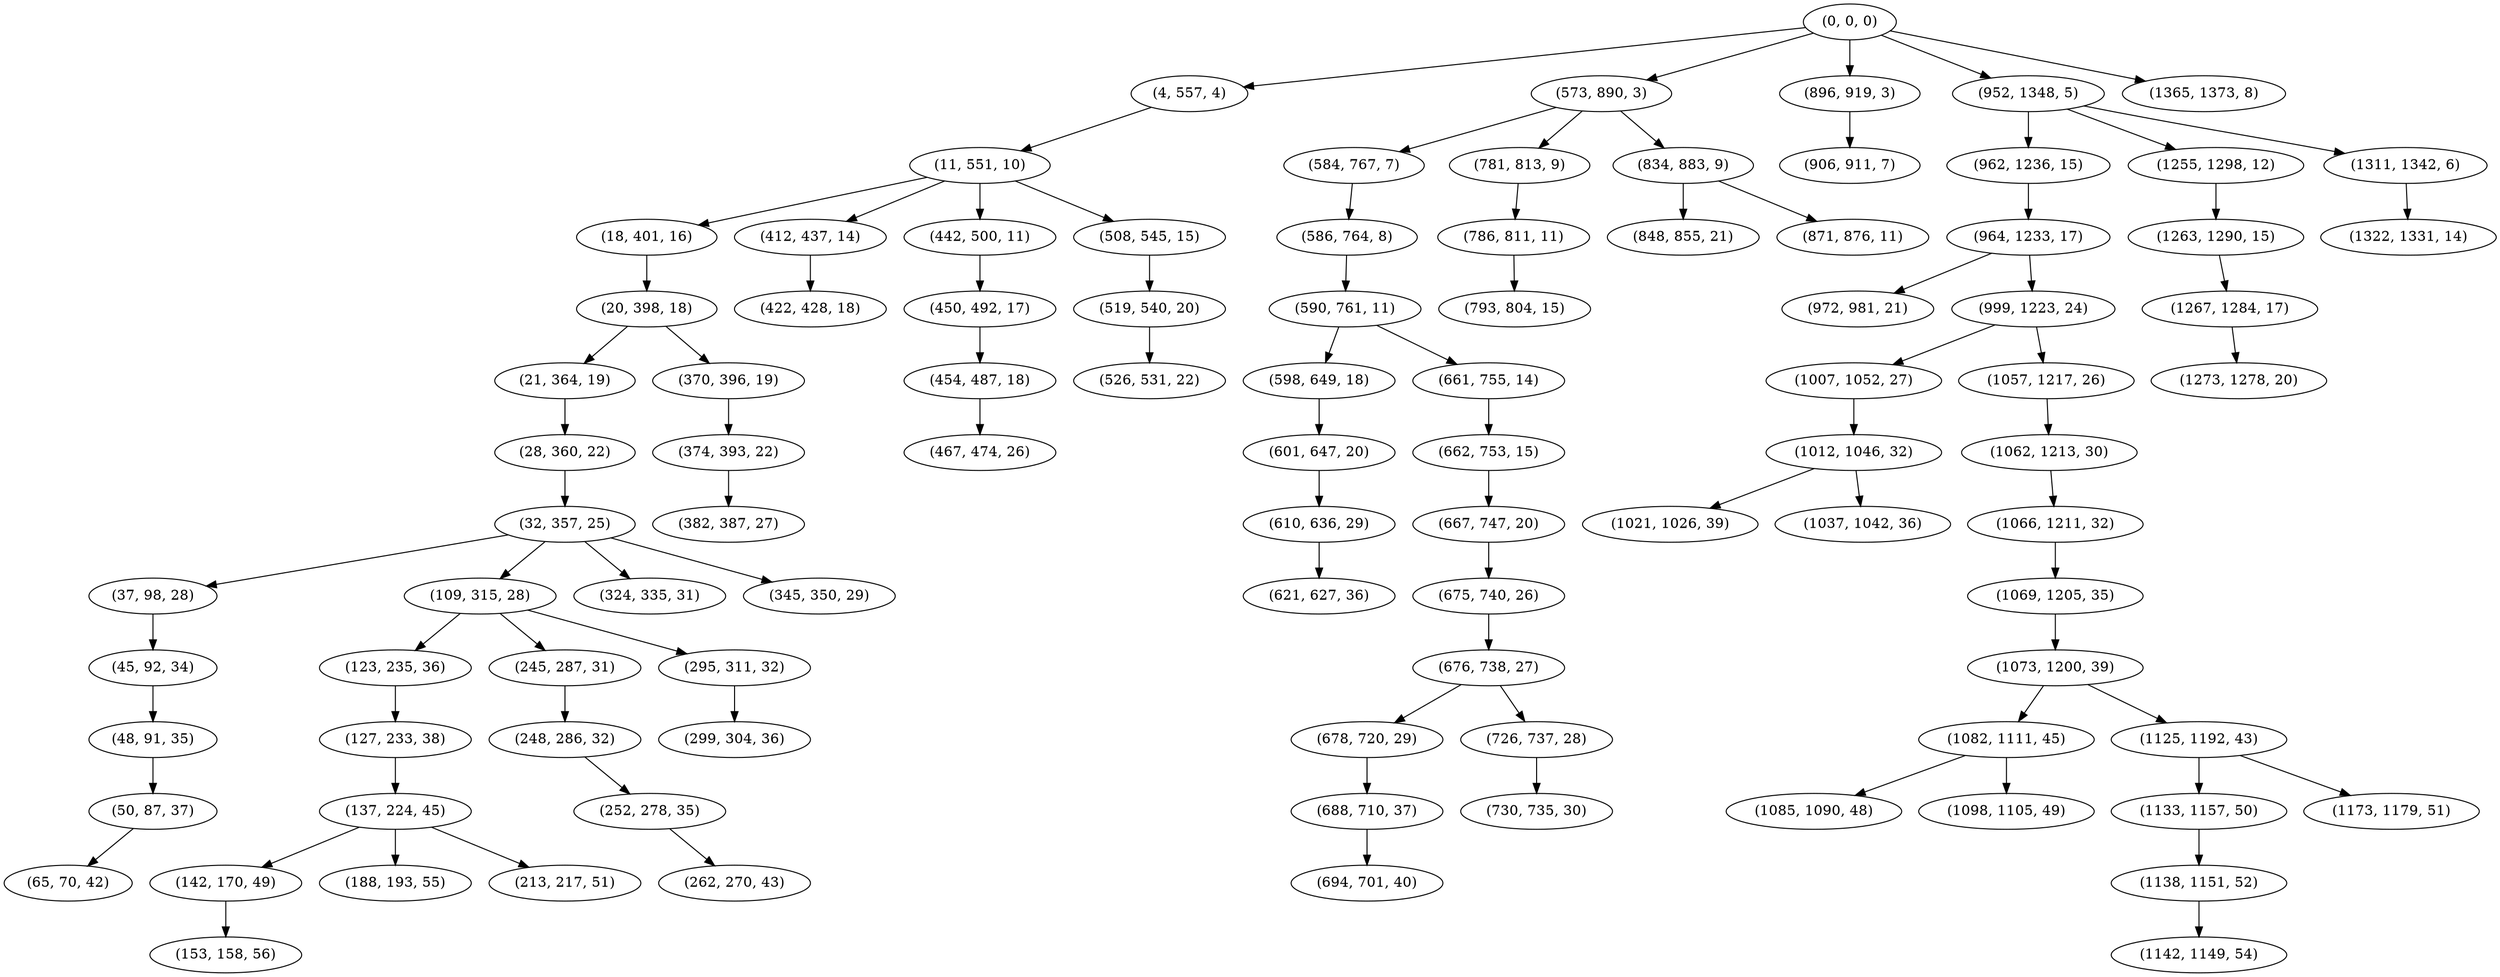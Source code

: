 digraph tree {
    "(0, 0, 0)";
    "(4, 557, 4)";
    "(11, 551, 10)";
    "(18, 401, 16)";
    "(20, 398, 18)";
    "(21, 364, 19)";
    "(28, 360, 22)";
    "(32, 357, 25)";
    "(37, 98, 28)";
    "(45, 92, 34)";
    "(48, 91, 35)";
    "(50, 87, 37)";
    "(65, 70, 42)";
    "(109, 315, 28)";
    "(123, 235, 36)";
    "(127, 233, 38)";
    "(137, 224, 45)";
    "(142, 170, 49)";
    "(153, 158, 56)";
    "(188, 193, 55)";
    "(213, 217, 51)";
    "(245, 287, 31)";
    "(248, 286, 32)";
    "(252, 278, 35)";
    "(262, 270, 43)";
    "(295, 311, 32)";
    "(299, 304, 36)";
    "(324, 335, 31)";
    "(345, 350, 29)";
    "(370, 396, 19)";
    "(374, 393, 22)";
    "(382, 387, 27)";
    "(412, 437, 14)";
    "(422, 428, 18)";
    "(442, 500, 11)";
    "(450, 492, 17)";
    "(454, 487, 18)";
    "(467, 474, 26)";
    "(508, 545, 15)";
    "(519, 540, 20)";
    "(526, 531, 22)";
    "(573, 890, 3)";
    "(584, 767, 7)";
    "(586, 764, 8)";
    "(590, 761, 11)";
    "(598, 649, 18)";
    "(601, 647, 20)";
    "(610, 636, 29)";
    "(621, 627, 36)";
    "(661, 755, 14)";
    "(662, 753, 15)";
    "(667, 747, 20)";
    "(675, 740, 26)";
    "(676, 738, 27)";
    "(678, 720, 29)";
    "(688, 710, 37)";
    "(694, 701, 40)";
    "(726, 737, 28)";
    "(730, 735, 30)";
    "(781, 813, 9)";
    "(786, 811, 11)";
    "(793, 804, 15)";
    "(834, 883, 9)";
    "(848, 855, 21)";
    "(871, 876, 11)";
    "(896, 919, 3)";
    "(906, 911, 7)";
    "(952, 1348, 5)";
    "(962, 1236, 15)";
    "(964, 1233, 17)";
    "(972, 981, 21)";
    "(999, 1223, 24)";
    "(1007, 1052, 27)";
    "(1012, 1046, 32)";
    "(1021, 1026, 39)";
    "(1037, 1042, 36)";
    "(1057, 1217, 26)";
    "(1062, 1213, 30)";
    "(1066, 1211, 32)";
    "(1069, 1205, 35)";
    "(1073, 1200, 39)";
    "(1082, 1111, 45)";
    "(1085, 1090, 48)";
    "(1098, 1105, 49)";
    "(1125, 1192, 43)";
    "(1133, 1157, 50)";
    "(1138, 1151, 52)";
    "(1142, 1149, 54)";
    "(1173, 1179, 51)";
    "(1255, 1298, 12)";
    "(1263, 1290, 15)";
    "(1267, 1284, 17)";
    "(1273, 1278, 20)";
    "(1311, 1342, 6)";
    "(1322, 1331, 14)";
    "(1365, 1373, 8)";
    "(0, 0, 0)" -> "(4, 557, 4)";
    "(0, 0, 0)" -> "(573, 890, 3)";
    "(0, 0, 0)" -> "(896, 919, 3)";
    "(0, 0, 0)" -> "(952, 1348, 5)";
    "(0, 0, 0)" -> "(1365, 1373, 8)";
    "(4, 557, 4)" -> "(11, 551, 10)";
    "(11, 551, 10)" -> "(18, 401, 16)";
    "(11, 551, 10)" -> "(412, 437, 14)";
    "(11, 551, 10)" -> "(442, 500, 11)";
    "(11, 551, 10)" -> "(508, 545, 15)";
    "(18, 401, 16)" -> "(20, 398, 18)";
    "(20, 398, 18)" -> "(21, 364, 19)";
    "(20, 398, 18)" -> "(370, 396, 19)";
    "(21, 364, 19)" -> "(28, 360, 22)";
    "(28, 360, 22)" -> "(32, 357, 25)";
    "(32, 357, 25)" -> "(37, 98, 28)";
    "(32, 357, 25)" -> "(109, 315, 28)";
    "(32, 357, 25)" -> "(324, 335, 31)";
    "(32, 357, 25)" -> "(345, 350, 29)";
    "(37, 98, 28)" -> "(45, 92, 34)";
    "(45, 92, 34)" -> "(48, 91, 35)";
    "(48, 91, 35)" -> "(50, 87, 37)";
    "(50, 87, 37)" -> "(65, 70, 42)";
    "(109, 315, 28)" -> "(123, 235, 36)";
    "(109, 315, 28)" -> "(245, 287, 31)";
    "(109, 315, 28)" -> "(295, 311, 32)";
    "(123, 235, 36)" -> "(127, 233, 38)";
    "(127, 233, 38)" -> "(137, 224, 45)";
    "(137, 224, 45)" -> "(142, 170, 49)";
    "(137, 224, 45)" -> "(188, 193, 55)";
    "(137, 224, 45)" -> "(213, 217, 51)";
    "(142, 170, 49)" -> "(153, 158, 56)";
    "(245, 287, 31)" -> "(248, 286, 32)";
    "(248, 286, 32)" -> "(252, 278, 35)";
    "(252, 278, 35)" -> "(262, 270, 43)";
    "(295, 311, 32)" -> "(299, 304, 36)";
    "(370, 396, 19)" -> "(374, 393, 22)";
    "(374, 393, 22)" -> "(382, 387, 27)";
    "(412, 437, 14)" -> "(422, 428, 18)";
    "(442, 500, 11)" -> "(450, 492, 17)";
    "(450, 492, 17)" -> "(454, 487, 18)";
    "(454, 487, 18)" -> "(467, 474, 26)";
    "(508, 545, 15)" -> "(519, 540, 20)";
    "(519, 540, 20)" -> "(526, 531, 22)";
    "(573, 890, 3)" -> "(584, 767, 7)";
    "(573, 890, 3)" -> "(781, 813, 9)";
    "(573, 890, 3)" -> "(834, 883, 9)";
    "(584, 767, 7)" -> "(586, 764, 8)";
    "(586, 764, 8)" -> "(590, 761, 11)";
    "(590, 761, 11)" -> "(598, 649, 18)";
    "(590, 761, 11)" -> "(661, 755, 14)";
    "(598, 649, 18)" -> "(601, 647, 20)";
    "(601, 647, 20)" -> "(610, 636, 29)";
    "(610, 636, 29)" -> "(621, 627, 36)";
    "(661, 755, 14)" -> "(662, 753, 15)";
    "(662, 753, 15)" -> "(667, 747, 20)";
    "(667, 747, 20)" -> "(675, 740, 26)";
    "(675, 740, 26)" -> "(676, 738, 27)";
    "(676, 738, 27)" -> "(678, 720, 29)";
    "(676, 738, 27)" -> "(726, 737, 28)";
    "(678, 720, 29)" -> "(688, 710, 37)";
    "(688, 710, 37)" -> "(694, 701, 40)";
    "(726, 737, 28)" -> "(730, 735, 30)";
    "(781, 813, 9)" -> "(786, 811, 11)";
    "(786, 811, 11)" -> "(793, 804, 15)";
    "(834, 883, 9)" -> "(848, 855, 21)";
    "(834, 883, 9)" -> "(871, 876, 11)";
    "(896, 919, 3)" -> "(906, 911, 7)";
    "(952, 1348, 5)" -> "(962, 1236, 15)";
    "(952, 1348, 5)" -> "(1255, 1298, 12)";
    "(952, 1348, 5)" -> "(1311, 1342, 6)";
    "(962, 1236, 15)" -> "(964, 1233, 17)";
    "(964, 1233, 17)" -> "(972, 981, 21)";
    "(964, 1233, 17)" -> "(999, 1223, 24)";
    "(999, 1223, 24)" -> "(1007, 1052, 27)";
    "(999, 1223, 24)" -> "(1057, 1217, 26)";
    "(1007, 1052, 27)" -> "(1012, 1046, 32)";
    "(1012, 1046, 32)" -> "(1021, 1026, 39)";
    "(1012, 1046, 32)" -> "(1037, 1042, 36)";
    "(1057, 1217, 26)" -> "(1062, 1213, 30)";
    "(1062, 1213, 30)" -> "(1066, 1211, 32)";
    "(1066, 1211, 32)" -> "(1069, 1205, 35)";
    "(1069, 1205, 35)" -> "(1073, 1200, 39)";
    "(1073, 1200, 39)" -> "(1082, 1111, 45)";
    "(1073, 1200, 39)" -> "(1125, 1192, 43)";
    "(1082, 1111, 45)" -> "(1085, 1090, 48)";
    "(1082, 1111, 45)" -> "(1098, 1105, 49)";
    "(1125, 1192, 43)" -> "(1133, 1157, 50)";
    "(1125, 1192, 43)" -> "(1173, 1179, 51)";
    "(1133, 1157, 50)" -> "(1138, 1151, 52)";
    "(1138, 1151, 52)" -> "(1142, 1149, 54)";
    "(1255, 1298, 12)" -> "(1263, 1290, 15)";
    "(1263, 1290, 15)" -> "(1267, 1284, 17)";
    "(1267, 1284, 17)" -> "(1273, 1278, 20)";
    "(1311, 1342, 6)" -> "(1322, 1331, 14)";
}
